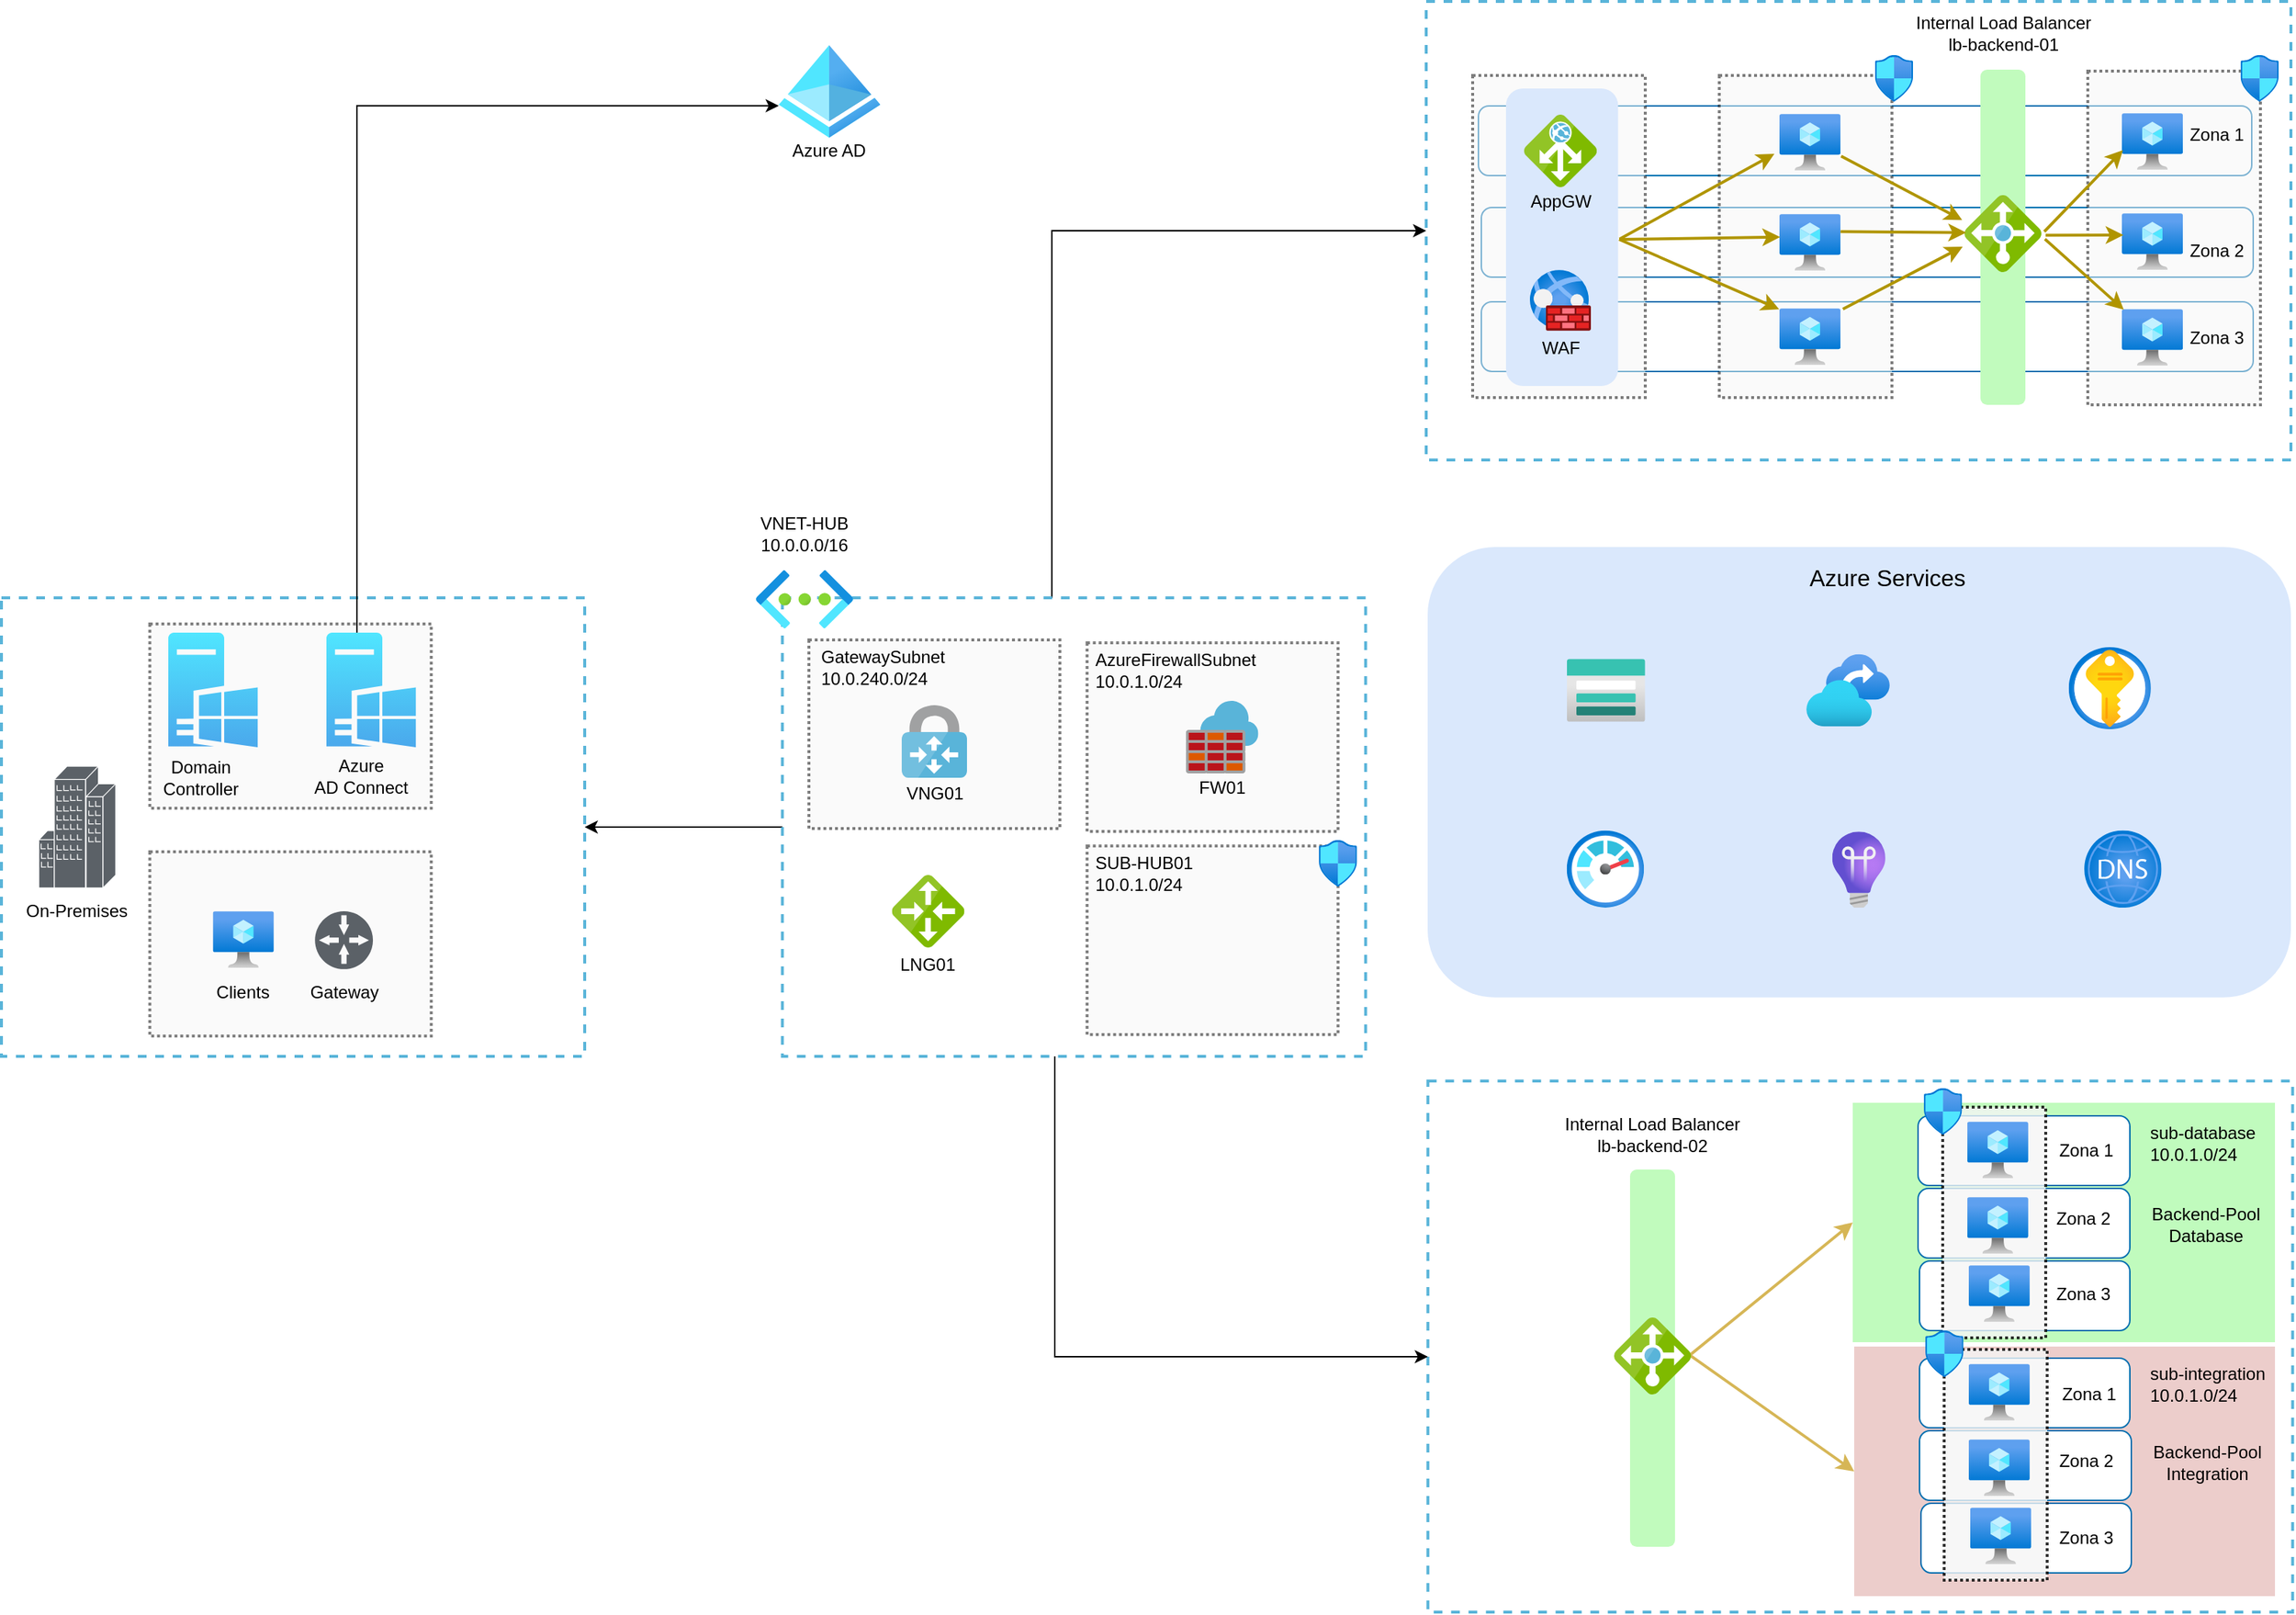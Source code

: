 <mxfile version="21.2.8" type="device">
  <diagram name="Página-1" id="-37fiKzTfTFrvlBXJHoI">
    <mxGraphModel dx="1434" dy="-333" grid="0" gridSize="10" guides="1" tooltips="1" connect="1" arrows="1" fold="1" page="1" pageScale="1" pageWidth="1654" pageHeight="1169" math="0" shadow="0">
      <root>
        <mxCell id="0" />
        <mxCell id="1" parent="0" />
        <mxCell id="u3xtsCmXSuKDjjHytYBa-3" value="" style="rounded=1;whiteSpace=wrap;html=1;fillColor=default;fontColor=#ffffff;strokeColor=#006EAF;" vertex="1" parent="1">
          <mxGeometry x="1044" y="1272" width="533" height="48" as="geometry" />
        </mxCell>
        <mxCell id="u3xtsCmXSuKDjjHytYBa-7" value="" style="rounded=1;whiteSpace=wrap;html=1;fillColor=default;fontColor=#ffffff;strokeColor=#006EAF;" vertex="1" parent="1">
          <mxGeometry x="1046" y="1342" width="532" height="48" as="geometry" />
        </mxCell>
        <mxCell id="u3xtsCmXSuKDjjHytYBa-8" value="" style="rounded=1;whiteSpace=wrap;html=1;fillColor=default;fontColor=#ffffff;strokeColor=#006EAF;" vertex="1" parent="1">
          <mxGeometry x="1046" y="1407" width="532" height="48" as="geometry" />
        </mxCell>
        <mxCell id="iRO7OTy0QqycGShimGxW-49" value="" style="rounded=0;whiteSpace=wrap;html=1;fillColor=none;strokeColor=#59b4d9;dashed=1;strokeWidth=2;" parent="1" vertex="1">
          <mxGeometry x="1008" y="1200" width="596" height="316" as="geometry" />
        </mxCell>
        <mxCell id="iRO7OTy0QqycGShimGxW-52" value="" style="rounded=0;whiteSpace=wrap;html=1;fillColor=#f5f5f5;fontColor=#333333;strokeColor=#000000;fillStyle=auto;opacity=50;dashed=1;dashPattern=1 1;strokeWidth=2;" parent="1" vertex="1">
          <mxGeometry x="1464" y="1248" width="119" height="230" as="geometry" />
        </mxCell>
        <mxCell id="iRO7OTy0QqycGShimGxW-80" value="" style="rounded=0;whiteSpace=wrap;html=1;fillColor=#f5f5f5;fontColor=#333333;strokeColor=#000000;fillStyle=auto;opacity=50;dashed=1;dashPattern=1 1;strokeWidth=2;" parent="1" vertex="1">
          <mxGeometry x="1040" y="1251" width="119" height="222" as="geometry" />
        </mxCell>
        <mxCell id="iRO7OTy0QqycGShimGxW-51" value="" style="rounded=0;whiteSpace=wrap;html=1;fillColor=#f5f5f5;fontColor=#333333;strokeColor=#000000;fillStyle=auto;opacity=50;dashed=1;dashPattern=1 1;strokeWidth=2;" parent="1" vertex="1">
          <mxGeometry x="1210" y="1251" width="119" height="222" as="geometry" />
        </mxCell>
        <mxCell id="iRO7OTy0QqycGShimGxW-50" value="" style="rounded=0;whiteSpace=wrap;html=1;fillColor=none;strokeColor=#59b4d9;dashed=1;strokeWidth=2;" parent="1" vertex="1">
          <mxGeometry x="1009.18" y="1944" width="596" height="366" as="geometry" />
        </mxCell>
        <mxCell id="iRO7OTy0QqycGShimGxW-112" value="" style="rounded=0;whiteSpace=wrap;html=1;fillColor=#63f55b;strokeColor=none;fillStyle=auto;opacity=40;dashed=1;dashPattern=1 1;strokeWidth=2;" parent="1" vertex="1">
          <mxGeometry x="1302" y="1959" width="291" height="165" as="geometry" />
        </mxCell>
        <mxCell id="iRO7OTy0QqycGShimGxW-113" value="" style="rounded=0;whiteSpace=wrap;html=1;fillColor=#dfaca9;strokeColor=none;fillStyle=auto;opacity=60;dashed=1;dashPattern=1 1;strokeWidth=2;" parent="1" vertex="1">
          <mxGeometry x="1303" y="2127" width="290" height="172" as="geometry" />
        </mxCell>
        <mxCell id="iRO7OTy0QqycGShimGxW-46" value="" style="rounded=0;whiteSpace=wrap;html=1;fillColor=none;strokeColor=#59b4d9;dashed=1;strokeWidth=2;" parent="1" vertex="1">
          <mxGeometry x="26" y="1611" width="402" height="316" as="geometry" />
        </mxCell>
        <mxCell id="kLqBszuAOoGfDPWovw_3-11" value="" style="shape=mxgraph.cisco.buildings.generic_building;html=1;pointerEvents=1;dashed=0;fillColor=#5b6167;strokeColor=#ffffff;strokeWidth=2;verticalLabelPosition=bottom;verticalAlign=top;align=center;outlineConnect=0;" parent="1" vertex="1">
          <mxGeometry x="51.75" y="1727" width="53" height="84" as="geometry" />
        </mxCell>
        <mxCell id="iRO7OTy0QqycGShimGxW-123" style="edgeStyle=orthogonalEdgeStyle;rounded=0;orthogonalLoop=1;jettySize=auto;html=1;entryX=0;entryY=0.5;entryDx=0;entryDy=0;" parent="1" source="iRO7OTy0QqycGShimGxW-1" target="iRO7OTy0QqycGShimGxW-49" edge="1">
          <mxGeometry relative="1" as="geometry">
            <Array as="points">
              <mxPoint x="750" y="1358" />
            </Array>
          </mxGeometry>
        </mxCell>
        <mxCell id="iRO7OTy0QqycGShimGxW-124" style="edgeStyle=orthogonalEdgeStyle;rounded=0;orthogonalLoop=1;jettySize=auto;html=1;" parent="1" source="iRO7OTy0QqycGShimGxW-1" target="iRO7OTy0QqycGShimGxW-50" edge="1">
          <mxGeometry relative="1" as="geometry">
            <Array as="points">
              <mxPoint x="752" y="2134" />
            </Array>
          </mxGeometry>
        </mxCell>
        <mxCell id="iRO7OTy0QqycGShimGxW-125" style="edgeStyle=orthogonalEdgeStyle;rounded=0;orthogonalLoop=1;jettySize=auto;html=1;entryX=1;entryY=0.5;entryDx=0;entryDy=0;" parent="1" source="iRO7OTy0QqycGShimGxW-1" target="iRO7OTy0QqycGShimGxW-46" edge="1">
          <mxGeometry relative="1" as="geometry" />
        </mxCell>
        <mxCell id="iRO7OTy0QqycGShimGxW-1" value="" style="rounded=0;whiteSpace=wrap;html=1;fillColor=none;strokeColor=#59b4d9;dashed=1;strokeWidth=2;" parent="1" vertex="1">
          <mxGeometry x="564.25" y="1611" width="402" height="316" as="geometry" />
        </mxCell>
        <mxCell id="iRO7OTy0QqycGShimGxW-2" value="" style="image;aspect=fixed;html=1;points=[];align=center;fontSize=12;image=img/lib/azure2/networking/Virtual_Networks.svg;" parent="1" vertex="1">
          <mxGeometry x="546" y="1592" width="67" height="40" as="geometry" />
        </mxCell>
        <mxCell id="iRO7OTy0QqycGShimGxW-3" value="VNET-HUB&lt;br&gt;10.0.0.0/16" style="text;html=1;strokeColor=none;fillColor=none;align=center;verticalAlign=middle;whiteSpace=wrap;rounded=0;" parent="1" vertex="1">
          <mxGeometry x="532.25" y="1552" width="94.5" height="30" as="geometry" />
        </mxCell>
        <mxCell id="iRO7OTy0QqycGShimGxW-6" value="" style="group" parent="1" vertex="1" connectable="0">
          <mxGeometry x="582.53" y="1640" width="173" height="130" as="geometry" />
        </mxCell>
        <mxCell id="iRO7OTy0QqycGShimGxW-7" value="" style="rounded=0;whiteSpace=wrap;html=1;fillColor=#f5f5f5;fontColor=#333333;strokeColor=#000000;fillStyle=auto;opacity=50;dashed=1;dashPattern=1 1;strokeWidth=2;" parent="iRO7OTy0QqycGShimGxW-6" vertex="1">
          <mxGeometry width="173" height="130" as="geometry" />
        </mxCell>
        <mxCell id="iRO7OTy0QqycGShimGxW-8" value="" style="image;sketch=0;aspect=fixed;html=1;points=[];align=center;fontSize=12;image=img/lib/mscae/VPN_Gateway.svg;" parent="iRO7OTy0QqycGShimGxW-6" vertex="1">
          <mxGeometry x="64" y="45" width="45" height="50" as="geometry" />
        </mxCell>
        <mxCell id="iRO7OTy0QqycGShimGxW-9" value="VNG01" style="text;html=1;strokeColor=none;fillColor=none;align=center;verticalAlign=middle;whiteSpace=wrap;rounded=0;" parent="iRO7OTy0QqycGShimGxW-6" vertex="1">
          <mxGeometry x="59" y="96.5" width="55" height="19" as="geometry" />
        </mxCell>
        <mxCell id="iRO7OTy0QqycGShimGxW-10" value="GatewaySubnet&lt;br&gt;10.0.240.0/24" style="text;html=1;strokeColor=none;fillColor=none;align=left;verticalAlign=middle;whiteSpace=wrap;rounded=0;" parent="iRO7OTy0QqycGShimGxW-6" vertex="1">
          <mxGeometry x="6.75" y="9" width="89.5" height="19" as="geometry" />
        </mxCell>
        <mxCell id="iRO7OTy0QqycGShimGxW-16" value="" style="group" parent="1" vertex="1" connectable="0">
          <mxGeometry x="774.25" y="1569" width="186.1" height="143" as="geometry" />
        </mxCell>
        <mxCell id="iRO7OTy0QqycGShimGxW-17" value="" style="rounded=0;whiteSpace=wrap;html=1;fillColor=#f5f5f5;fontColor=#333333;strokeColor=#000000;fillStyle=auto;opacity=50;dashed=1;dashPattern=1 1;strokeWidth=2;" parent="iRO7OTy0QqycGShimGxW-16" vertex="1">
          <mxGeometry y="73" width="173" height="130" as="geometry" />
        </mxCell>
        <mxCell id="iRO7OTy0QqycGShimGxW-18" value="AzureFirewallSubnet&lt;br&gt;10.0.1.0/24" style="text;html=1;strokeColor=none;fillColor=none;align=left;verticalAlign=middle;whiteSpace=wrap;rounded=0;" parent="iRO7OTy0QqycGShimGxW-16" vertex="1">
          <mxGeometry x="3.5" y="82" width="89.5" height="19" as="geometry" />
        </mxCell>
        <mxCell id="iRO7OTy0QqycGShimGxW-24" value="" style="image;sketch=0;aspect=fixed;html=1;points=[];align=center;fontSize=12;image=img/lib/mscae/Azure_Firewall.svg;" parent="iRO7OTy0QqycGShimGxW-16" vertex="1">
          <mxGeometry x="68.05" y="113" width="50" height="50" as="geometry" />
        </mxCell>
        <mxCell id="iRO7OTy0QqycGShimGxW-25" value="FW01" style="text;html=1;strokeColor=none;fillColor=none;align=center;verticalAlign=middle;whiteSpace=wrap;rounded=0;" parent="iRO7OTy0QqycGShimGxW-16" vertex="1">
          <mxGeometry x="65.55" y="163" width="55" height="19" as="geometry" />
        </mxCell>
        <mxCell id="iRO7OTy0QqycGShimGxW-26" value="" style="group" parent="1" vertex="1" connectable="0">
          <mxGeometry x="637.25" y="1802" width="55" height="71" as="geometry" />
        </mxCell>
        <mxCell id="iRO7OTy0QqycGShimGxW-4" value="" style="image;sketch=0;aspect=fixed;html=1;points=[];align=center;fontSize=12;image=img/lib/mscae/Local_Network_Gateways.svg;" parent="iRO7OTy0QqycGShimGxW-26" vertex="1">
          <mxGeometry x="2.5" width="50" height="50" as="geometry" />
        </mxCell>
        <mxCell id="iRO7OTy0QqycGShimGxW-5" value="LNG01" style="text;html=1;strokeColor=none;fillColor=none;align=center;verticalAlign=middle;whiteSpace=wrap;rounded=0;" parent="iRO7OTy0QqycGShimGxW-26" vertex="1">
          <mxGeometry y="53" width="55" height="18" as="geometry" />
        </mxCell>
        <mxCell id="iRO7OTy0QqycGShimGxW-47" value="" style="group" parent="1" vertex="1" connectable="0">
          <mxGeometry x="128.25" y="1629" width="194" height="127" as="geometry" />
        </mxCell>
        <mxCell id="iRO7OTy0QqycGShimGxW-30" value="" style="rounded=0;whiteSpace=wrap;html=1;fillColor=#f5f5f5;fontColor=#333333;strokeColor=#000000;fillStyle=auto;opacity=50;dashed=1;dashPattern=1 1;strokeWidth=2;" parent="iRO7OTy0QqycGShimGxW-47" vertex="1">
          <mxGeometry width="194" height="127" as="geometry" />
        </mxCell>
        <mxCell id="iRO7OTy0QqycGShimGxW-31" value="" style="group" parent="iRO7OTy0QqycGShimGxW-47" vertex="1" connectable="0">
          <mxGeometry x="110.75" y="6" width="72.62" height="105.5" as="geometry" />
        </mxCell>
        <mxCell id="iRO7OTy0QqycGShimGxW-32" value="" style="sketch=0;aspect=fixed;pointerEvents=1;shadow=0;dashed=0;html=1;strokeColor=none;labelPosition=center;verticalLabelPosition=bottom;verticalAlign=top;align=center;fillColor=#4aa8ec;shape=mxgraph.mscae.enterprise.windows_server;gradientColor=#50e6ff;gradientDirection=north;" parent="iRO7OTy0QqycGShimGxW-31" vertex="1">
          <mxGeometry x="11" width="61.62" height="79" as="geometry" />
        </mxCell>
        <mxCell id="iRO7OTy0QqycGShimGxW-33" value="Azure &lt;br&gt;AD Connect" style="text;html=1;strokeColor=none;fillColor=none;align=center;verticalAlign=middle;whiteSpace=wrap;rounded=0;" parent="iRO7OTy0QqycGShimGxW-31" vertex="1">
          <mxGeometry y="89.5" width="70" height="18" as="geometry" />
        </mxCell>
        <mxCell id="iRO7OTy0QqycGShimGxW-34" value="" style="group" parent="iRO7OTy0QqycGShimGxW-47" vertex="1" connectable="0">
          <mxGeometry x="7.75" y="6" width="66.62" height="109" as="geometry" />
        </mxCell>
        <mxCell id="iRO7OTy0QqycGShimGxW-35" value="" style="sketch=0;aspect=fixed;pointerEvents=1;shadow=0;dashed=0;html=1;strokeColor=none;labelPosition=center;verticalLabelPosition=bottom;verticalAlign=top;align=center;fillColor=#4aa8ec;shape=mxgraph.mscae.enterprise.windows_server;gradientColor=#50e6ff;gradientDirection=north;" parent="iRO7OTy0QqycGShimGxW-34" vertex="1">
          <mxGeometry x="5" width="61.62" height="79" as="geometry" />
        </mxCell>
        <mxCell id="iRO7OTy0QqycGShimGxW-36" value="Domain&lt;br&gt;Controller" style="text;html=1;strokeColor=none;fillColor=none;align=center;verticalAlign=middle;whiteSpace=wrap;rounded=0;" parent="iRO7OTy0QqycGShimGxW-34" vertex="1">
          <mxGeometry y="91" width="55" height="18" as="geometry" />
        </mxCell>
        <mxCell id="iRO7OTy0QqycGShimGxW-48" value="" style="group" parent="1" vertex="1" connectable="0">
          <mxGeometry x="128.25" y="1786" width="194" height="127" as="geometry" />
        </mxCell>
        <mxCell id="iRO7OTy0QqycGShimGxW-43" value="" style="rounded=0;whiteSpace=wrap;html=1;fillColor=#f5f5f5;fontColor=#333333;strokeColor=#000000;fillStyle=auto;opacity=50;dashed=1;dashPattern=1 1;strokeWidth=2;" parent="iRO7OTy0QqycGShimGxW-48" vertex="1">
          <mxGeometry width="194" height="127" as="geometry" />
        </mxCell>
        <mxCell id="iRO7OTy0QqycGShimGxW-37" value="" style="group" parent="iRO7OTy0QqycGShimGxW-48" vertex="1" connectable="0">
          <mxGeometry x="37" y="41" width="55" height="65" as="geometry" />
        </mxCell>
        <mxCell id="iRO7OTy0QqycGShimGxW-38" value="" style="image;aspect=fixed;html=1;points=[];align=center;fontSize=12;image=img/lib/azure2/compute/Virtual_Machine.svg;" parent="iRO7OTy0QqycGShimGxW-37" vertex="1">
          <mxGeometry x="6.47" width="42.05" height="39" as="geometry" />
        </mxCell>
        <mxCell id="iRO7OTy0QqycGShimGxW-39" value="Clients" style="text;html=1;strokeColor=none;fillColor=none;align=center;verticalAlign=middle;whiteSpace=wrap;rounded=0;" parent="iRO7OTy0QqycGShimGxW-37" vertex="1">
          <mxGeometry y="47" width="55" height="18" as="geometry" />
        </mxCell>
        <mxCell id="iRO7OTy0QqycGShimGxW-45" value="" style="group" parent="iRO7OTy0QqycGShimGxW-48" vertex="1" connectable="0">
          <mxGeometry x="107" y="41" width="55" height="65" as="geometry" />
        </mxCell>
        <mxCell id="iRO7OTy0QqycGShimGxW-41" value="" style="sketch=0;aspect=fixed;pointerEvents=1;shadow=0;dashed=0;html=1;strokeColor=none;labelPosition=center;verticalLabelPosition=bottom;verticalAlign=top;align=center;fillColor=#5b6167;shape=mxgraph.mscae.enterprise.gateway" parent="iRO7OTy0QqycGShimGxW-45" vertex="1">
          <mxGeometry x="6.87" width="39.928" height="39.928" as="geometry" />
        </mxCell>
        <mxCell id="iRO7OTy0QqycGShimGxW-42" value="Gateway" style="text;html=1;strokeColor=none;fillColor=none;align=center;verticalAlign=middle;whiteSpace=wrap;rounded=0;" parent="iRO7OTy0QqycGShimGxW-45" vertex="1">
          <mxGeometry y="47" width="55" height="18" as="geometry" />
        </mxCell>
        <mxCell id="iRO7OTy0QqycGShimGxW-53" value="" style="rounded=1;whiteSpace=wrap;html=1;fillColor=#c1fbbd;strokeColor=none;" parent="1" vertex="1">
          <mxGeometry x="1390" y="1247" width="31" height="231" as="geometry" />
        </mxCell>
        <mxCell id="iRO7OTy0QqycGShimGxW-54" value="" style="image;aspect=fixed;html=1;points=[];align=center;fontSize=12;image=img/lib/azure2/compute/Virtual_Machine.svg;" parent="1" vertex="1">
          <mxGeometry x="1251.48" y="1346.5" width="42.05" height="39" as="geometry" />
        </mxCell>
        <mxCell id="iRO7OTy0QqycGShimGxW-55" value="" style="image;aspect=fixed;html=1;points=[];align=center;fontSize=12;image=img/lib/azure2/compute/Virtual_Machine.svg;" parent="1" vertex="1">
          <mxGeometry x="1251.48" y="1411.5" width="42.05" height="39" as="geometry" />
        </mxCell>
        <mxCell id="iRO7OTy0QqycGShimGxW-56" value="" style="image;aspect=fixed;html=1;points=[];align=center;fontSize=12;image=img/lib/azure2/compute/Virtual_Machine.svg;" parent="1" vertex="1">
          <mxGeometry x="1251.48" y="1277.5" width="42.05" height="39" as="geometry" />
        </mxCell>
        <mxCell id="iRO7OTy0QqycGShimGxW-57" value="" style="image;aspect=fixed;html=1;points=[];align=center;fontSize=12;image=img/lib/azure2/compute/Virtual_Machine.svg;" parent="1" vertex="1">
          <mxGeometry x="1487.48" y="1346" width="42.05" height="39" as="geometry" />
        </mxCell>
        <mxCell id="iRO7OTy0QqycGShimGxW-58" value="" style="image;aspect=fixed;html=1;points=[];align=center;fontSize=12;image=img/lib/azure2/compute/Virtual_Machine.svg;" parent="1" vertex="1">
          <mxGeometry x="1487.48" y="1412" width="42.05" height="39" as="geometry" />
        </mxCell>
        <mxCell id="iRO7OTy0QqycGShimGxW-59" value="" style="image;aspect=fixed;html=1;points=[];align=center;fontSize=12;image=img/lib/azure2/compute/Virtual_Machine.svg;" parent="1" vertex="1">
          <mxGeometry x="1487.48" y="1277" width="42.05" height="39" as="geometry" />
        </mxCell>
        <mxCell id="iRO7OTy0QqycGShimGxW-60" value="" style="image;sketch=0;aspect=fixed;html=1;points=[];align=center;fontSize=12;image=img/lib/mscae/Load_Balancer_feature.svg;" parent="1" vertex="1">
          <mxGeometry x="1379" y="1333.5" width="53" height="53" as="geometry" />
        </mxCell>
        <mxCell id="iRO7OTy0QqycGShimGxW-61" value="" style="endArrow=classic;html=1;rounded=0;entryX=0.017;entryY=0.655;entryDx=0;entryDy=0;entryPerimeter=0;strokeWidth=2;fillColor=#e3c800;strokeColor=#B09500;exitX=1.038;exitY=0.474;exitDx=0;exitDy=0;exitPerimeter=0;" parent="1" source="iRO7OTy0QqycGShimGxW-60" target="iRO7OTy0QqycGShimGxW-59" edge="1">
          <mxGeometry width="50" height="50" relative="1" as="geometry">
            <mxPoint x="1403.25" y="1360" as="sourcePoint" />
            <mxPoint x="1400.931" y="1276" as="targetPoint" />
          </mxGeometry>
        </mxCell>
        <mxCell id="iRO7OTy0QqycGShimGxW-62" value="" style="endArrow=classic;html=1;rounded=0;strokeWidth=2;fillColor=#e3c800;strokeColor=#B09500;exitX=1.055;exitY=0.521;exitDx=0;exitDy=0;exitPerimeter=0;entryX=0.026;entryY=0.385;entryDx=0;entryDy=0;entryPerimeter=0;" parent="1" source="iRO7OTy0QqycGShimGxW-60" target="iRO7OTy0QqycGShimGxW-57" edge="1">
          <mxGeometry width="50" height="50" relative="1" as="geometry">
            <mxPoint x="1415" y="1362" as="sourcePoint" />
            <mxPoint x="1393.606" y="1361.132" as="targetPoint" />
          </mxGeometry>
        </mxCell>
        <mxCell id="iRO7OTy0QqycGShimGxW-63" value="" style="endArrow=classic;html=1;rounded=0;entryX=0.031;entryY=0.011;entryDx=0;entryDy=0;entryPerimeter=0;strokeWidth=2;fillColor=#e3c800;strokeColor=#B09500;exitX=1.046;exitY=0.571;exitDx=0;exitDy=0;exitPerimeter=0;" parent="1" source="iRO7OTy0QqycGShimGxW-60" target="iRO7OTy0QqycGShimGxW-58" edge="1">
          <mxGeometry width="50" height="50" relative="1" as="geometry">
            <mxPoint x="1416" y="1370" as="sourcePoint" />
            <mxPoint x="1394.111" y="1452.897" as="targetPoint" />
          </mxGeometry>
        </mxCell>
        <mxCell id="iRO7OTy0QqycGShimGxW-64" value="" style="endArrow=classic;html=1;rounded=0;entryX=0.021;entryY=0.487;entryDx=0;entryDy=0;entryPerimeter=0;strokeWidth=2;fillColor=#e3c800;strokeColor=#B09500;exitX=1.002;exitY=0.31;exitDx=0;exitDy=0;exitPerimeter=0;" parent="1" target="iRO7OTy0QqycGShimGxW-60" edge="1" source="iRO7OTy0QqycGShimGxW-54">
          <mxGeometry width="50" height="50" relative="1" as="geometry">
            <mxPoint x="1293" y="1360" as="sourcePoint" />
            <mxPoint x="1299.998" y="1361.085" as="targetPoint" />
          </mxGeometry>
        </mxCell>
        <mxCell id="iRO7OTy0QqycGShimGxW-65" value="" style="endArrow=classic;html=1;rounded=0;exitX=1.04;exitY=0.013;exitDx=0;exitDy=0;exitPerimeter=0;entryX=-0.023;entryY=0.67;entryDx=0;entryDy=0;entryPerimeter=0;strokeWidth=2;fillColor=#e3c800;strokeColor=#B09500;" parent="1" target="iRO7OTy0QqycGShimGxW-60" edge="1" source="iRO7OTy0QqycGShimGxW-55">
          <mxGeometry width="50" height="50" relative="1" as="geometry">
            <mxPoint x="1290.32" y="1411.057" as="sourcePoint" />
            <mxPoint x="1309.17" y="1376.5" as="targetPoint" />
          </mxGeometry>
        </mxCell>
        <mxCell id="iRO7OTy0QqycGShimGxW-66" value="" style="endArrow=classic;html=1;rounded=0;entryX=-0.03;entryY=0.323;entryDx=0;entryDy=0;entryPerimeter=0;exitX=1.011;exitY=0.746;exitDx=0;exitDy=0;exitPerimeter=0;strokeWidth=2;fillColor=#e3c800;strokeColor=#B09500;" parent="1" target="iRO7OTy0QqycGShimGxW-60" edge="1" source="iRO7OTy0QqycGShimGxW-56">
          <mxGeometry width="50" height="50" relative="1" as="geometry">
            <mxPoint x="1290.782" y="1308.622" as="sourcePoint" />
            <mxPoint x="1309.111" y="1344.497" as="targetPoint" />
          </mxGeometry>
        </mxCell>
        <mxCell id="iRO7OTy0QqycGShimGxW-67" value="" style="image;aspect=fixed;html=1;points=[];align=center;fontSize=12;image=img/lib/azure2/networking/Network_Security_Groups.svg;" parent="1" vertex="1">
          <mxGeometry x="1569.25" y="1237" width="26.35" height="32" as="geometry" />
        </mxCell>
        <mxCell id="iRO7OTy0QqycGShimGxW-68" value="" style="image;aspect=fixed;html=1;points=[];align=center;fontSize=12;image=img/lib/azure2/networking/Network_Security_Groups.svg;" parent="1" vertex="1">
          <mxGeometry x="1317.27" y="1237" width="26.35" height="32" as="geometry" />
        </mxCell>
        <mxCell id="iRO7OTy0QqycGShimGxW-70" value="" style="rounded=1;whiteSpace=wrap;html=1;fillColor=#dae8fc;strokeColor=none;" parent="1" vertex="1">
          <mxGeometry x="1063" y="1260" width="77.25" height="205" as="geometry" />
        </mxCell>
        <mxCell id="iRO7OTy0QqycGShimGxW-71" value="" style="group" parent="1" vertex="1" connectable="0">
          <mxGeometry x="1070.5" y="1385" width="60" height="65" as="geometry" />
        </mxCell>
        <mxCell id="iRO7OTy0QqycGShimGxW-72" value="" style="image;aspect=fixed;html=1;points=[];align=center;fontSize=12;image=img/lib/azure2/networking/Web_Application_Firewall_Policies_WAF.svg;" parent="iRO7OTy0QqycGShimGxW-71" vertex="1">
          <mxGeometry x="9" width="42" height="42" as="geometry" />
        </mxCell>
        <mxCell id="iRO7OTy0QqycGShimGxW-73" value="WAF" style="text;html=1;strokeColor=none;fillColor=none;align=center;verticalAlign=middle;whiteSpace=wrap;rounded=0;" parent="iRO7OTy0QqycGShimGxW-71" vertex="1">
          <mxGeometry y="42" width="60" height="23" as="geometry" />
        </mxCell>
        <mxCell id="iRO7OTy0QqycGShimGxW-74" value="" style="group" parent="1" vertex="1" connectable="0">
          <mxGeometry x="1070.5" y="1278" width="60" height="75" as="geometry" />
        </mxCell>
        <mxCell id="iRO7OTy0QqycGShimGxW-75" value="" style="image;sketch=0;aspect=fixed;html=1;points=[];align=center;fontSize=12;image=img/lib/mscae/Application_Gateway.svg;" parent="iRO7OTy0QqycGShimGxW-74" vertex="1">
          <mxGeometry x="5" width="50" height="50" as="geometry" />
        </mxCell>
        <mxCell id="iRO7OTy0QqycGShimGxW-76" value="AppGW" style="text;html=1;strokeColor=none;fillColor=none;align=center;verticalAlign=middle;whiteSpace=wrap;rounded=0;" parent="iRO7OTy0QqycGShimGxW-74" vertex="1">
          <mxGeometry y="45" width="60" height="30" as="geometry" />
        </mxCell>
        <mxCell id="iRO7OTy0QqycGShimGxW-77" value="" style="endArrow=classic;html=1;rounded=0;exitX=1.004;exitY=0.517;exitDx=0;exitDy=0;exitPerimeter=0;strokeWidth=2;fillColor=#e3c800;strokeColor=#B09500;entryX=-0.083;entryY=0.705;entryDx=0;entryDy=0;entryPerimeter=0;" parent="1" edge="1" target="iRO7OTy0QqycGShimGxW-56">
          <mxGeometry width="50" height="50" relative="1" as="geometry">
            <mxPoint x="1141.312" y="1363.709" as="sourcePoint" />
            <mxPoint x="1245" y="1302" as="targetPoint" />
          </mxGeometry>
        </mxCell>
        <mxCell id="iRO7OTy0QqycGShimGxW-78" value="" style="endArrow=classic;html=1;rounded=0;exitX=1;exitY=0;exitDx=0;exitDy=0;strokeWidth=2;fillColor=#e3c800;strokeColor=#B09500;entryX=0.012;entryY=0.406;entryDx=0;entryDy=0;entryPerimeter=0;" parent="1" edge="1" target="iRO7OTy0QqycGShimGxW-54">
          <mxGeometry width="50" height="50" relative="1" as="geometry">
            <mxPoint x="1141" y="1364" as="sourcePoint" />
            <mxPoint x="1232" y="1364" as="targetPoint" />
          </mxGeometry>
        </mxCell>
        <mxCell id="iRO7OTy0QqycGShimGxW-79" value="" style="endArrow=classic;html=1;rounded=0;strokeWidth=2;fillColor=#e3c800;strokeColor=#B09500;entryX=-0.005;entryY=0.016;entryDx=0;entryDy=0;entryPerimeter=0;" parent="1" edge="1" target="iRO7OTy0QqycGShimGxW-55">
          <mxGeometry width="50" height="50" relative="1" as="geometry">
            <mxPoint x="1141" y="1364" as="sourcePoint" />
            <mxPoint x="1233" y="1415" as="targetPoint" />
          </mxGeometry>
        </mxCell>
        <mxCell id="iRO7OTy0QqycGShimGxW-106" value="" style="endArrow=classic;html=1;rounded=0;exitX=0.985;exitY=0.489;exitDx=0;exitDy=0;exitPerimeter=0;strokeWidth=2;fillColor=#fff2cc;strokeColor=#d6b656;entryX=0;entryY=0.5;entryDx=0;entryDy=0;" parent="1" source="iRO7OTy0QqycGShimGxW-110" edge="1" target="iRO7OTy0QqycGShimGxW-112">
          <mxGeometry width="50" height="50" relative="1" as="geometry">
            <mxPoint x="1209.5" y="2151.2" as="sourcePoint" />
            <mxPoint x="1289.5" y="2002.5" as="targetPoint" />
          </mxGeometry>
        </mxCell>
        <mxCell id="iRO7OTy0QqycGShimGxW-107" value="" style="endArrow=classic;html=1;rounded=0;exitX=0.985;exitY=0.489;exitDx=0;exitDy=0;exitPerimeter=0;strokeWidth=2;fillColor=#fff2cc;strokeColor=#d6b656;entryX=0;entryY=0.5;entryDx=0;entryDy=0;" parent="1" source="iRO7OTy0QqycGShimGxW-110" edge="1" target="iRO7OTy0QqycGShimGxW-113">
          <mxGeometry width="50" height="50" relative="1" as="geometry">
            <mxPoint x="1209.5" y="2154.2" as="sourcePoint" />
            <mxPoint x="1289.5" y="2247.5" as="targetPoint" />
          </mxGeometry>
        </mxCell>
        <mxCell id="iRO7OTy0QqycGShimGxW-108" value="" style="group" parent="1" vertex="1" connectable="0">
          <mxGeometry x="1101" y="1966" width="126" height="299" as="geometry" />
        </mxCell>
        <mxCell id="iRO7OTy0QqycGShimGxW-109" value="" style="rounded=1;whiteSpace=wrap;html=1;fillColor=#c1fbbd;strokeColor=none;" parent="iRO7OTy0QqycGShimGxW-108" vertex="1">
          <mxGeometry x="47.5" y="39" width="31" height="260" as="geometry" />
        </mxCell>
        <mxCell id="iRO7OTy0QqycGShimGxW-110" value="" style="image;sketch=0;aspect=fixed;html=1;points=[];align=center;fontSize=12;image=img/lib/mscae/Load_Balancer_feature.svg;" parent="iRO7OTy0QqycGShimGxW-108" vertex="1">
          <mxGeometry x="36.5" y="141" width="53" height="53" as="geometry" />
        </mxCell>
        <mxCell id="iRO7OTy0QqycGShimGxW-111" value="Internal Load Balancer&lt;br&gt;lb-backend-02" style="text;html=1;strokeColor=none;fillColor=none;align=center;verticalAlign=middle;whiteSpace=wrap;rounded=0;" parent="iRO7OTy0QqycGShimGxW-108" vertex="1">
          <mxGeometry width="126" height="30" as="geometry" />
        </mxCell>
        <mxCell id="iRO7OTy0QqycGShimGxW-114" value="Backend-Pool&lt;br&gt;Database" style="text;html=1;strokeColor=none;fillColor=none;align=center;verticalAlign=middle;whiteSpace=wrap;rounded=0;" parent="1" vertex="1">
          <mxGeometry x="1504.6" y="2027.61" width="81" height="31.77" as="geometry" />
        </mxCell>
        <mxCell id="iRO7OTy0QqycGShimGxW-115" value="Backend-Pool&lt;br&gt;Integration" style="text;html=1;strokeColor=none;fillColor=none;align=center;verticalAlign=middle;whiteSpace=wrap;rounded=0;" parent="1" vertex="1">
          <mxGeometry x="1506.12" y="2191" width="81" height="31.77" as="geometry" />
        </mxCell>
        <mxCell id="iRO7OTy0QqycGShimGxW-122" value="Internal Load Balancer&lt;br&gt;lb-backend-01" style="text;html=1;strokeColor=none;fillColor=none;align=center;verticalAlign=middle;whiteSpace=wrap;rounded=0;" parent="1" vertex="1">
          <mxGeometry x="1342.5" y="1207" width="126" height="30" as="geometry" />
        </mxCell>
        <mxCell id="iRO7OTy0QqycGShimGxW-12" value="" style="rounded=0;whiteSpace=wrap;html=1;fillColor=#f5f5f5;fontColor=#333333;strokeColor=#000000;fillStyle=auto;opacity=50;dashed=1;dashPattern=1 1;strokeWidth=2;" parent="1" vertex="1">
          <mxGeometry x="774.25" y="1782" width="173" height="130" as="geometry" />
        </mxCell>
        <mxCell id="iRO7OTy0QqycGShimGxW-13" value="SUB-HUB01&lt;br&gt;10.0.1.0/24" style="text;html=1;strokeColor=none;fillColor=none;align=left;verticalAlign=middle;whiteSpace=wrap;rounded=0;" parent="1" vertex="1">
          <mxGeometry x="777.75" y="1791" width="89.5" height="19" as="geometry" />
        </mxCell>
        <mxCell id="iRO7OTy0QqycGShimGxW-14" value="" style="image;aspect=fixed;html=1;points=[];align=center;fontSize=12;image=img/lib/azure2/networking/Network_Security_Groups.svg;" parent="1" vertex="1">
          <mxGeometry x="934" y="1778" width="26.35" height="32" as="geometry" />
        </mxCell>
        <mxCell id="iRO7OTy0QqycGShimGxW-126" value="" style="image;aspect=fixed;html=1;points=[];align=center;fontSize=12;image=img/lib/azure2/identity/Azure_Active_Directory.svg;" parent="1" vertex="1">
          <mxGeometry x="561.75" y="1230" width="70" height="64" as="geometry" />
        </mxCell>
        <mxCell id="iRO7OTy0QqycGShimGxW-127" value="Azure AD" style="text;html=1;strokeColor=none;fillColor=none;align=center;verticalAlign=middle;whiteSpace=wrap;rounded=0;" parent="1" vertex="1">
          <mxGeometry x="568.75" y="1294" width="55" height="18" as="geometry" />
        </mxCell>
        <mxCell id="iRO7OTy0QqycGShimGxW-128" style="edgeStyle=orthogonalEdgeStyle;rounded=0;orthogonalLoop=1;jettySize=auto;html=1;entryX=0;entryY=0.655;entryDx=0;entryDy=0;entryPerimeter=0;" parent="1" source="iRO7OTy0QqycGShimGxW-32" target="iRO7OTy0QqycGShimGxW-126" edge="1">
          <mxGeometry relative="1" as="geometry">
            <Array as="points">
              <mxPoint x="271" y="1272" />
            </Array>
          </mxGeometry>
        </mxCell>
        <mxCell id="iRO7OTy0QqycGShimGxW-130" value="" style="group" parent="1" vertex="1" connectable="0">
          <mxGeometry x="1009" y="1576" width="595" height="310.4" as="geometry" />
        </mxCell>
        <mxCell id="iRO7OTy0QqycGShimGxW-131" value="" style="rounded=1;whiteSpace=wrap;html=1;fillColor=#dae8fc;strokeColor=none;" parent="iRO7OTy0QqycGShimGxW-130" vertex="1">
          <mxGeometry width="595" height="310.4" as="geometry" />
        </mxCell>
        <mxCell id="iRO7OTy0QqycGShimGxW-132" value="" style="image;aspect=fixed;html=1;points=[];align=center;fontSize=12;image=img/lib/azure2/storage/Recovery_Services_Vaults.svg;" parent="iRO7OTy0QqycGShimGxW-130" vertex="1">
          <mxGeometry x="261.033" y="73.786" width="57.42" height="49.93" as="geometry" />
        </mxCell>
        <mxCell id="iRO7OTy0QqycGShimGxW-133" value="" style="image;aspect=fixed;html=1;points=[];align=center;fontSize=12;image=img/lib/azure2/storage/Storage_Accounts.svg;" parent="iRO7OTy0QqycGShimGxW-130" vertex="1">
          <mxGeometry x="95.865" y="77.114" width="54.091" height="43.273" as="geometry" />
        </mxCell>
        <mxCell id="iRO7OTy0QqycGShimGxW-134" value="" style="image;aspect=fixed;html=1;points=[];align=center;fontSize=12;image=img/lib/azure2/management_governance/Monitor.svg;" parent="iRO7OTy0QqycGShimGxW-130" vertex="1">
          <mxGeometry x="95.865" y="195.283" width="53.259" height="53.259" as="geometry" />
        </mxCell>
        <mxCell id="iRO7OTy0QqycGShimGxW-135" value="" style="image;aspect=fixed;html=1;points=[];align=center;fontSize=12;image=img/lib/azure2/devops/Application_Insights.svg;" parent="iRO7OTy0QqycGShimGxW-130" vertex="1">
          <mxGeometry x="278.831" y="196.115" width="36.616" height="52.427" as="geometry" />
        </mxCell>
        <mxCell id="iRO7OTy0QqycGShimGxW-136" value="" style="image;aspect=fixed;html=1;points=[];align=center;fontSize=12;image=img/lib/azure2/security/Key_Vaults.svg;" parent="iRO7OTy0QqycGShimGxW-130" vertex="1">
          <mxGeometry x="441.863" y="69.001" width="56.588" height="56.588" as="geometry" />
        </mxCell>
        <mxCell id="iRO7OTy0QqycGShimGxW-137" value="" style="image;aspect=fixed;html=1;points=[];align=center;fontSize=12;image=img/lib/azure2/networking/DNS_Zones.svg;" parent="iRO7OTy0QqycGShimGxW-130" vertex="1">
          <mxGeometry x="452.542" y="195.283" width="53.259" height="53.259" as="geometry" />
        </mxCell>
        <mxCell id="iRO7OTy0QqycGShimGxW-138" value="Azure Services" style="text;html=1;strokeColor=none;fillColor=none;align=center;verticalAlign=middle;whiteSpace=wrap;rounded=0;fontSize=16;" parent="iRO7OTy0QqycGShimGxW-130" vertex="1">
          <mxGeometry x="180.733" y="9.0" width="271.809" height="24.97" as="geometry" />
        </mxCell>
        <mxCell id="iRO7OTy0QqycGShimGxW-139" value="On-Premises" style="text;html=1;strokeColor=none;fillColor=none;align=center;verticalAlign=middle;whiteSpace=wrap;rounded=0;" parent="1" vertex="1">
          <mxGeometry x="42.12" y="1818" width="72.25" height="18" as="geometry" />
        </mxCell>
        <mxCell id="u3xtsCmXSuKDjjHytYBa-1" value="" style="group" vertex="1" connectable="0" parent="1">
          <mxGeometry x="1347" y="1949" width="146" height="172" as="geometry" />
        </mxCell>
        <mxCell id="iRO7OTy0QqycGShimGxW-81" value="" style="rounded=1;whiteSpace=wrap;html=1;fillColor=default;fontColor=#ffffff;strokeColor=#006EAF;" parent="u3xtsCmXSuKDjjHytYBa-1" vertex="1">
          <mxGeometry y="19" width="146" height="48" as="geometry" />
        </mxCell>
        <mxCell id="iRO7OTy0QqycGShimGxW-82" value="" style="rounded=1;whiteSpace=wrap;html=1;fillColor=default;fontColor=#ffffff;strokeColor=#006EAF;" parent="u3xtsCmXSuKDjjHytYBa-1" vertex="1">
          <mxGeometry x="1" y="119" width="145" height="48" as="geometry" />
        </mxCell>
        <mxCell id="iRO7OTy0QqycGShimGxW-83" value="" style="rounded=1;whiteSpace=wrap;html=1;fillColor=default;fontColor=#ffffff;strokeColor=#006EAF;" parent="u3xtsCmXSuKDjjHytYBa-1" vertex="1">
          <mxGeometry y="69" width="146" height="48" as="geometry" />
        </mxCell>
        <mxCell id="iRO7OTy0QqycGShimGxW-84" value="" style="rounded=0;whiteSpace=wrap;html=1;fillColor=#f5f5f5;fontColor=#333333;strokeColor=#000000;fillStyle=auto;dashed=1;dashPattern=1 1;strokeWidth=2;opacity=80;" parent="u3xtsCmXSuKDjjHytYBa-1" vertex="1">
          <mxGeometry x="17" y="13" width="71" height="159" as="geometry" />
        </mxCell>
        <mxCell id="iRO7OTy0QqycGShimGxW-85" value="" style="image;aspect=fixed;html=1;points=[];align=center;fontSize=12;image=img/lib/azure2/networking/Network_Security_Groups.svg;" parent="u3xtsCmXSuKDjjHytYBa-1" vertex="1">
          <mxGeometry x="4" width="26.35" height="32" as="geometry" />
        </mxCell>
        <mxCell id="iRO7OTy0QqycGShimGxW-86" value="" style="image;aspect=fixed;html=1;points=[];align=center;fontSize=12;image=img/lib/azure2/compute/Virtual_Machine.svg;" parent="u3xtsCmXSuKDjjHytYBa-1" vertex="1">
          <mxGeometry x="33.91" y="75" width="42.05" height="39" as="geometry" />
        </mxCell>
        <mxCell id="iRO7OTy0QqycGShimGxW-87" value="" style="image;aspect=fixed;html=1;points=[];align=center;fontSize=12;image=img/lib/azure2/compute/Virtual_Machine.svg;" parent="u3xtsCmXSuKDjjHytYBa-1" vertex="1">
          <mxGeometry x="34.91" y="122" width="42.05" height="39" as="geometry" />
        </mxCell>
        <mxCell id="iRO7OTy0QqycGShimGxW-88" value="" style="image;aspect=fixed;html=1;points=[];align=center;fontSize=12;image=img/lib/azure2/compute/Virtual_Machine.svg;" parent="u3xtsCmXSuKDjjHytYBa-1" vertex="1">
          <mxGeometry x="33.91" y="23" width="42.05" height="39" as="geometry" />
        </mxCell>
        <mxCell id="iRO7OTy0QqycGShimGxW-116" value="Zona 1" style="text;html=1;strokeColor=none;fillColor=none;align=center;verticalAlign=middle;whiteSpace=wrap;rounded=0;" parent="u3xtsCmXSuKDjjHytYBa-1" vertex="1">
          <mxGeometry x="86" y="28" width="60" height="30" as="geometry" />
        </mxCell>
        <mxCell id="iRO7OTy0QqycGShimGxW-117" value="Zona 2" style="text;html=1;strokeColor=none;fillColor=none;align=center;verticalAlign=middle;whiteSpace=wrap;rounded=0;" parent="u3xtsCmXSuKDjjHytYBa-1" vertex="1">
          <mxGeometry x="84" y="74.5" width="60" height="30" as="geometry" />
        </mxCell>
        <mxCell id="iRO7OTy0QqycGShimGxW-118" value="Zona 3" style="text;html=1;strokeColor=none;fillColor=none;align=center;verticalAlign=middle;whiteSpace=wrap;rounded=0;" parent="u3xtsCmXSuKDjjHytYBa-1" vertex="1">
          <mxGeometry x="84" y="127" width="60" height="30" as="geometry" />
        </mxCell>
        <mxCell id="u3xtsCmXSuKDjjHytYBa-2" value="" style="group" vertex="1" connectable="0" parent="1">
          <mxGeometry x="1348" y="2116" width="146.6" height="172" as="geometry" />
        </mxCell>
        <mxCell id="iRO7OTy0QqycGShimGxW-98" value="" style="rounded=1;whiteSpace=wrap;html=1;fillColor=default;fontColor=#ffffff;strokeColor=#006EAF;" parent="u3xtsCmXSuKDjjHytYBa-2" vertex="1">
          <mxGeometry y="19" width="145" height="48" as="geometry" />
        </mxCell>
        <mxCell id="iRO7OTy0QqycGShimGxW-99" value="" style="rounded=1;whiteSpace=wrap;html=1;fillColor=default;fontColor=#ffffff;strokeColor=#006EAF;" parent="u3xtsCmXSuKDjjHytYBa-2" vertex="1">
          <mxGeometry x="1" y="119" width="145" height="48" as="geometry" />
        </mxCell>
        <mxCell id="iRO7OTy0QqycGShimGxW-100" value="" style="rounded=1;whiteSpace=wrap;html=1;fillColor=default;fontColor=#ffffff;strokeColor=#006EAF;" parent="u3xtsCmXSuKDjjHytYBa-2" vertex="1">
          <mxGeometry y="69" width="146" height="48" as="geometry" />
        </mxCell>
        <mxCell id="iRO7OTy0QqycGShimGxW-101" value="" style="rounded=0;whiteSpace=wrap;html=1;fillColor=#f5f5f5;fontColor=#333333;strokeColor=#000000;fillStyle=auto;dashed=1;dashPattern=1 1;strokeWidth=2;opacity=80;" parent="u3xtsCmXSuKDjjHytYBa-2" vertex="1">
          <mxGeometry x="17" y="13" width="71" height="159" as="geometry" />
        </mxCell>
        <mxCell id="iRO7OTy0QqycGShimGxW-102" value="" style="image;aspect=fixed;html=1;points=[];align=center;fontSize=12;image=img/lib/azure2/networking/Network_Security_Groups.svg;" parent="u3xtsCmXSuKDjjHytYBa-2" vertex="1">
          <mxGeometry x="4" width="26.35" height="32" as="geometry" />
        </mxCell>
        <mxCell id="iRO7OTy0QqycGShimGxW-103" value="" style="image;aspect=fixed;html=1;points=[];align=center;fontSize=12;image=img/lib/azure2/compute/Virtual_Machine.svg;" parent="u3xtsCmXSuKDjjHytYBa-2" vertex="1">
          <mxGeometry x="33.91" y="75" width="42.05" height="39" as="geometry" />
        </mxCell>
        <mxCell id="iRO7OTy0QqycGShimGxW-104" value="" style="image;aspect=fixed;html=1;points=[];align=center;fontSize=12;image=img/lib/azure2/compute/Virtual_Machine.svg;" parent="u3xtsCmXSuKDjjHytYBa-2" vertex="1">
          <mxGeometry x="34.91" y="122" width="42.05" height="39" as="geometry" />
        </mxCell>
        <mxCell id="iRO7OTy0QqycGShimGxW-105" value="" style="image;aspect=fixed;html=1;points=[];align=center;fontSize=12;image=img/lib/azure2/compute/Virtual_Machine.svg;" parent="u3xtsCmXSuKDjjHytYBa-2" vertex="1">
          <mxGeometry x="33.91" y="23" width="42.05" height="39" as="geometry" />
        </mxCell>
        <mxCell id="iRO7OTy0QqycGShimGxW-119" value="Zona 1" style="text;html=1;strokeColor=none;fillColor=none;align=center;verticalAlign=middle;whiteSpace=wrap;rounded=0;" parent="u3xtsCmXSuKDjjHytYBa-2" vertex="1">
          <mxGeometry x="86.6" y="28.5" width="60" height="30" as="geometry" />
        </mxCell>
        <mxCell id="iRO7OTy0QqycGShimGxW-120" value="Zona 2" style="text;html=1;strokeColor=none;fillColor=none;align=center;verticalAlign=middle;whiteSpace=wrap;rounded=0;" parent="u3xtsCmXSuKDjjHytYBa-2" vertex="1">
          <mxGeometry x="84.6" y="75" width="60" height="30" as="geometry" />
        </mxCell>
        <mxCell id="iRO7OTy0QqycGShimGxW-121" value="Zona 3" style="text;html=1;strokeColor=none;fillColor=none;align=center;verticalAlign=middle;whiteSpace=wrap;rounded=0;" parent="u3xtsCmXSuKDjjHytYBa-2" vertex="1">
          <mxGeometry x="84.6" y="127.5" width="60" height="30" as="geometry" />
        </mxCell>
        <mxCell id="u3xtsCmXSuKDjjHytYBa-4" value="Zona 1" style="text;html=1;strokeColor=none;fillColor=none;align=center;verticalAlign=middle;whiteSpace=wrap;rounded=0;" vertex="1" parent="1">
          <mxGeometry x="1532" y="1277" width="42" height="30" as="geometry" />
        </mxCell>
        <mxCell id="u3xtsCmXSuKDjjHytYBa-9" value="Zona 2" style="text;html=1;strokeColor=none;fillColor=none;align=center;verticalAlign=middle;whiteSpace=wrap;rounded=0;" vertex="1" parent="1">
          <mxGeometry x="1532" y="1357" width="42" height="30" as="geometry" />
        </mxCell>
        <mxCell id="u3xtsCmXSuKDjjHytYBa-10" value="Zona 3" style="text;html=1;strokeColor=none;fillColor=none;align=center;verticalAlign=middle;whiteSpace=wrap;rounded=0;" vertex="1" parent="1">
          <mxGeometry x="1532" y="1417" width="42" height="30" as="geometry" />
        </mxCell>
        <mxCell id="u3xtsCmXSuKDjjHytYBa-11" value="sub-database&lt;br&gt;10.0.1.0/24" style="text;html=1;strokeColor=none;fillColor=none;align=left;verticalAlign=middle;whiteSpace=wrap;rounded=0;" vertex="1" parent="1">
          <mxGeometry x="1504.6" y="1977" width="85.4" height="19" as="geometry" />
        </mxCell>
        <mxCell id="u3xtsCmXSuKDjjHytYBa-12" value="sub-integration&lt;br&gt;10.0.1.0/24" style="text;html=1;strokeColor=none;fillColor=none;align=left;verticalAlign=middle;whiteSpace=wrap;rounded=0;" vertex="1" parent="1">
          <mxGeometry x="1504.6" y="2143" width="85.4" height="19" as="geometry" />
        </mxCell>
      </root>
    </mxGraphModel>
  </diagram>
</mxfile>
